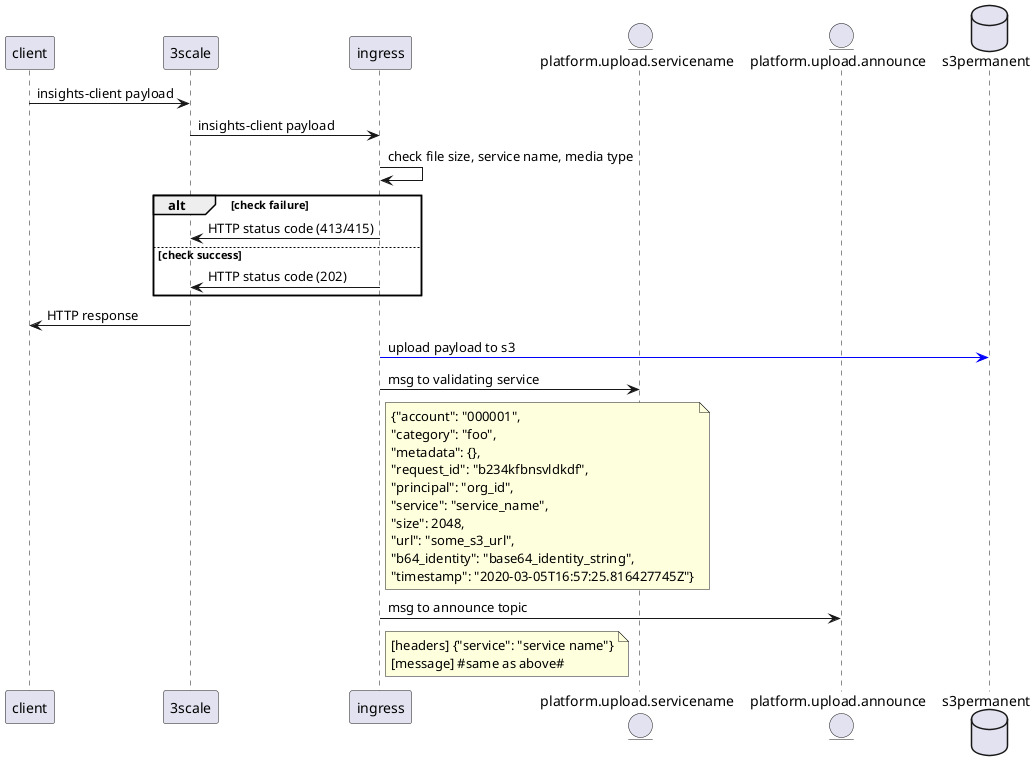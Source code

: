 @startuml ingress
participant client
participant 3scale
participant ingress
entity platform.upload.servicename
entity platform.upload.announce
database s3permanent
client->3scale: insights-client payload
3scale->ingress: insights-client payload
ingress->ingress: check file size, service name, media type
alt check failure
    ingress->3scale: HTTP status code (413/415)
else check success
    ingress->3scale: HTTP status code (202)
end
3scale->client: HTTP response
ingress-[#blue]>s3permanent: upload payload to s3
ingress->platform.upload.servicename: msg to validating service
Note right of ingress: {"account": "000001",\n"category": "foo",\n"metadata": {},\n"request_id": "b234kfbnsvldkdf",\n"principal": "org_id",\n"service": "service_name",\n"size": 2048,\n"url": "some_s3_url",\n"b64_identity": "base64_identity_string",\n"timestamp": "2020-03-05T16:57:25.816427745Z"}
ingress->platform.upload.announce: msg to announce topic
Note right of ingress: [headers] {"service": "service name"}\n[message] #same as above#
@enduml